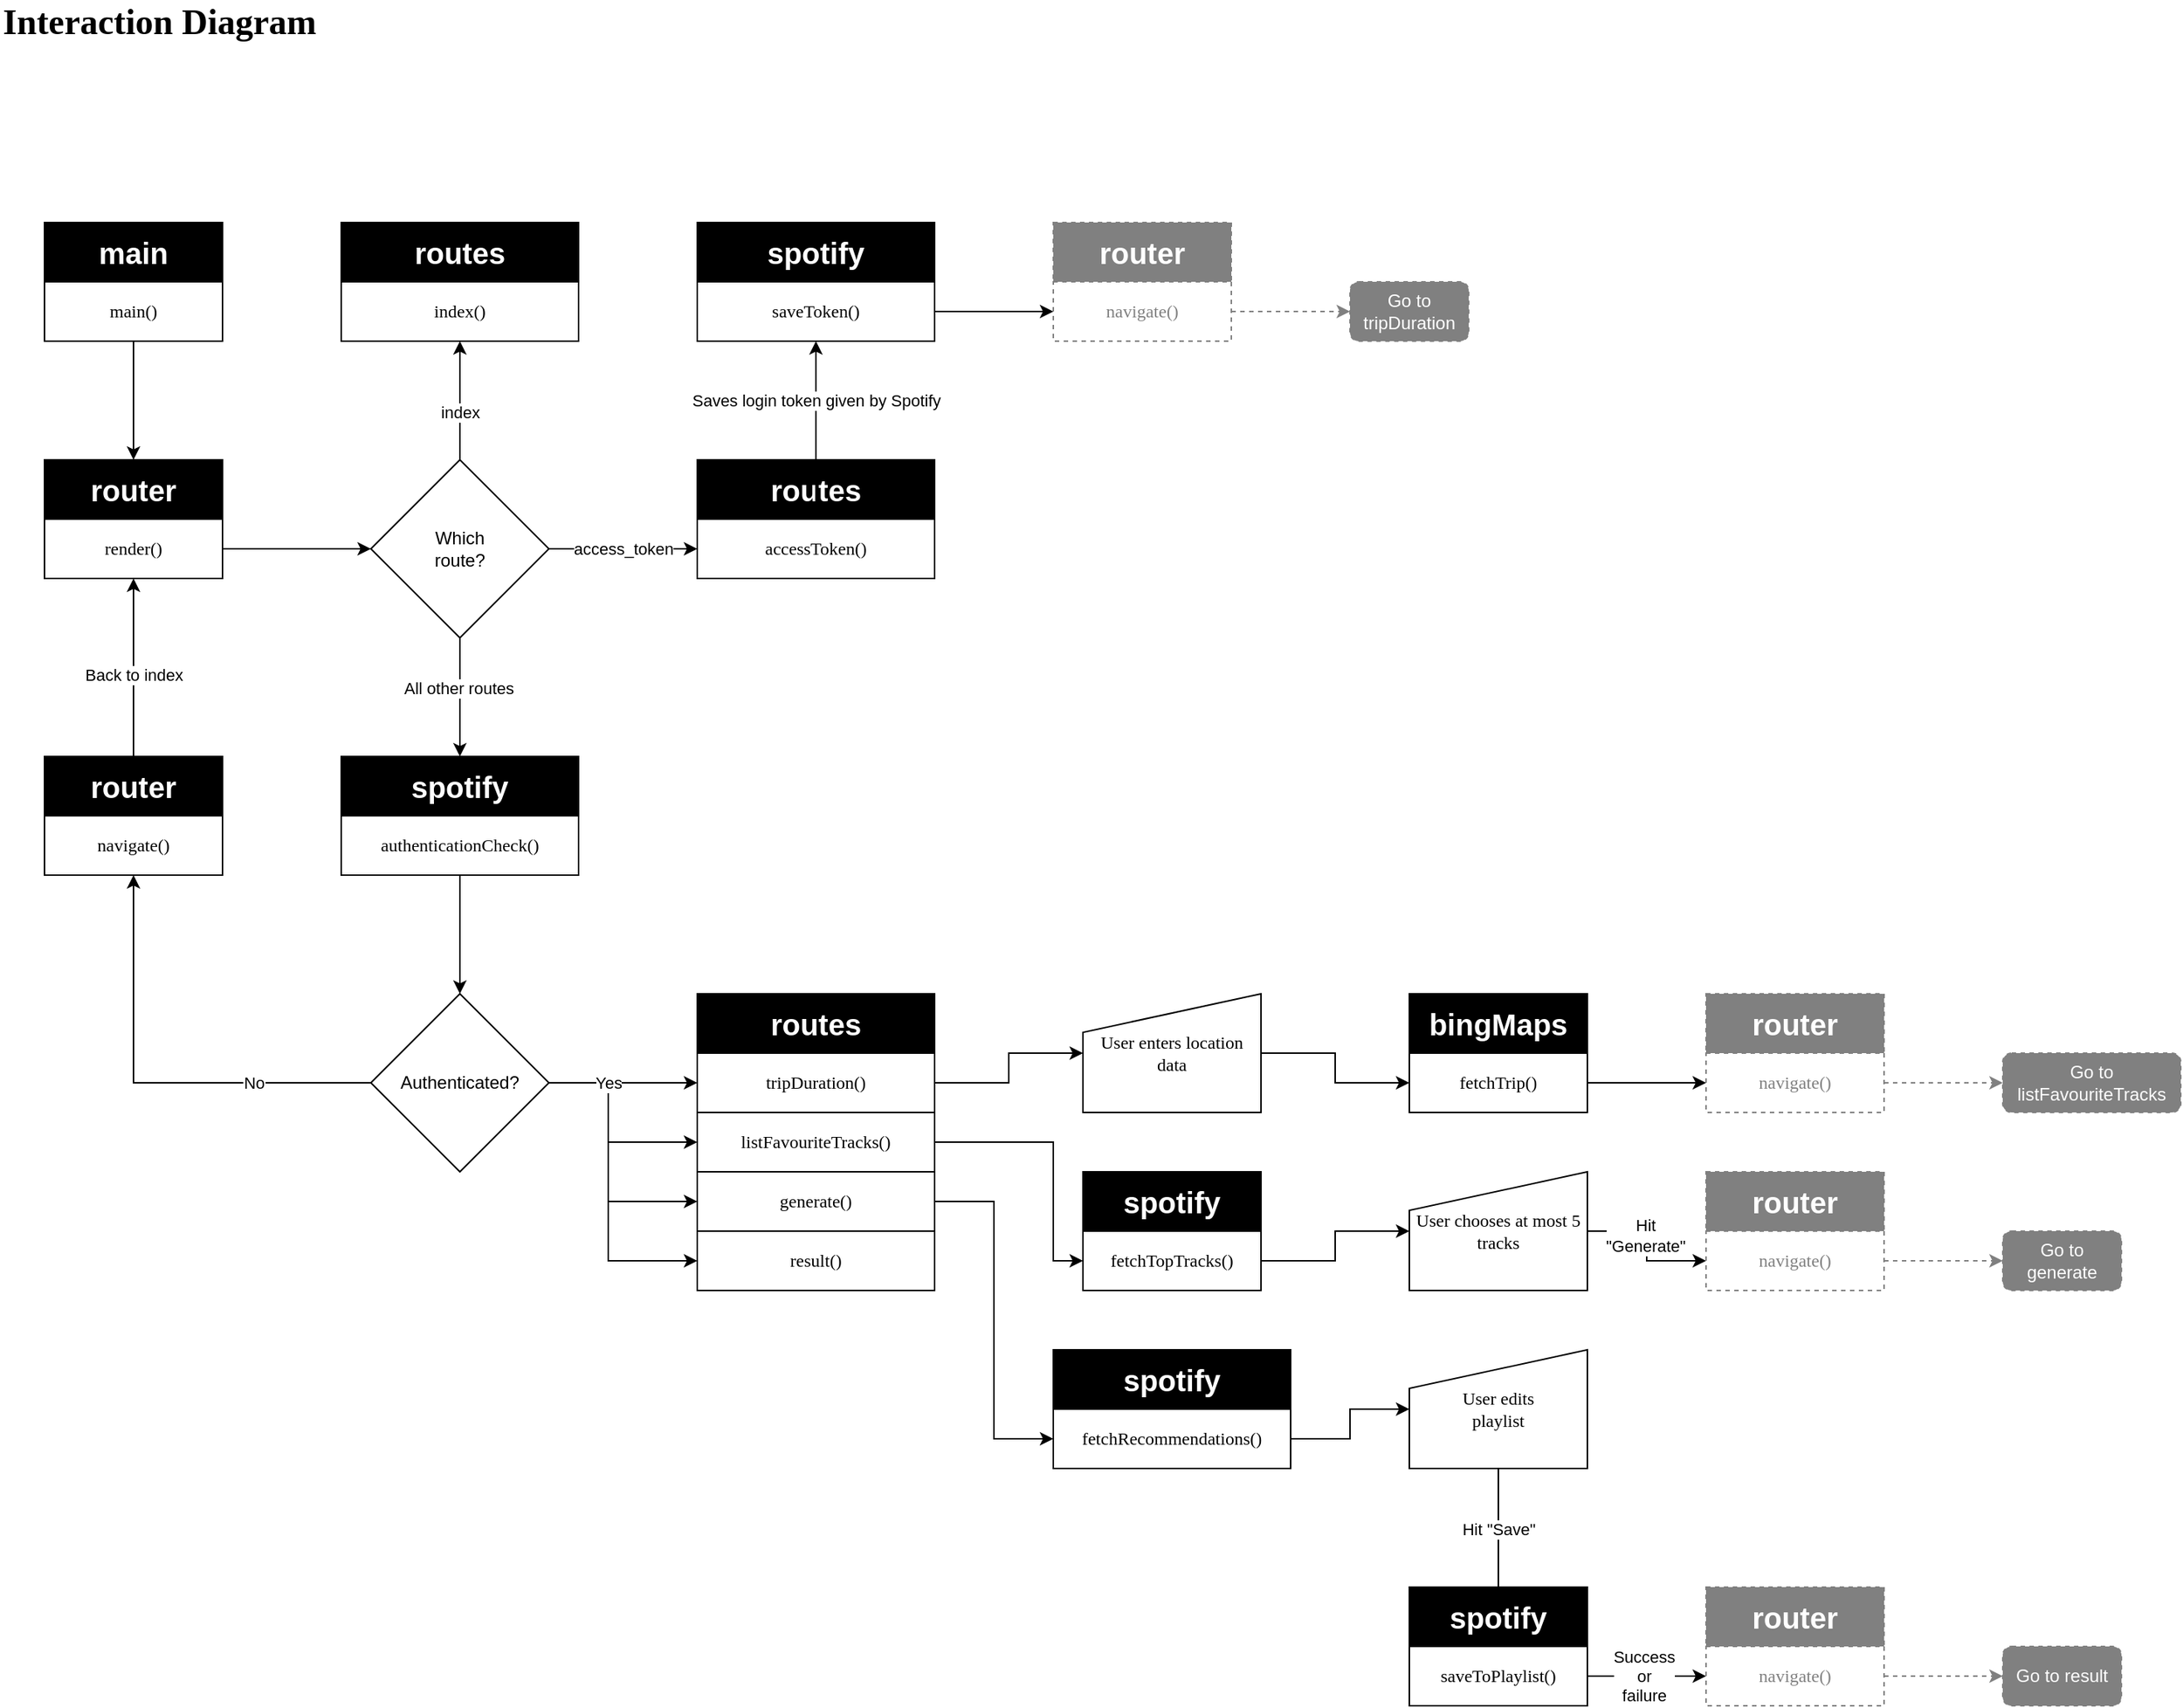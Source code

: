 <mxfile version="14.3.1" type="github">
  <diagram id="eLkn7xKMsyS7eprZn22a" name="Page-1">
    <mxGraphModel dx="1426" dy="892" grid="1" gridSize="10" guides="1" tooltips="1" connect="1" arrows="1" fold="1" page="1" pageScale="1" pageWidth="1169" pageHeight="827" math="0" shadow="0">
      <root>
        <mxCell id="0" />
        <mxCell id="1" parent="0" />
        <mxCell id="46Lw_xT1vmuB0krrrL6Z-1" value="Interaction Diagram" style="text;html=1;align=left;verticalAlign=middle;resizable=0;points=[];autosize=1;fontSize=24;fontStyle=1;fontFamily=Raleway;fontSource=https%3A%2F%2Ffonts.googleapis.com%2Fcss%3Ffamily%3DRaleway;" vertex="1" parent="1">
          <mxGeometry x="10" y="10" width="250" height="30" as="geometry" />
        </mxCell>
        <mxCell id="46Lw_xT1vmuB0krrrL6Z-40" value="" style="group" vertex="1" connectable="0" parent="1">
          <mxGeometry x="960" y="680" width="120" height="80" as="geometry" />
        </mxCell>
        <mxCell id="46Lw_xT1vmuB0krrrL6Z-15" value="bingMaps" style="whiteSpace=wrap;html=1;fontSize=20;align=center;fontStyle=1;fontColor=#FFFFFF;fillColor=#000000;" vertex="1" parent="46Lw_xT1vmuB0krrrL6Z-40">
          <mxGeometry width="120" height="40" as="geometry" />
        </mxCell>
        <mxCell id="46Lw_xT1vmuB0krrrL6Z-26" value="&lt;span style=&quot;font-weight: normal ; font-size: 12px&quot;&gt;&lt;font data-font-src=&quot;https://fonts.googleapis.com/css?family=Inconsolata&quot; face=&quot;Inconsolata&quot; style=&quot;font-size: 12px&quot;&gt;fetchTrip()&lt;/font&gt;&lt;/span&gt;" style="whiteSpace=wrap;html=1;fontSize=12;align=center;fontStyle=1;" vertex="1" parent="46Lw_xT1vmuB0krrrL6Z-40">
          <mxGeometry y="40" width="120" height="40" as="geometry" />
        </mxCell>
        <mxCell id="46Lw_xT1vmuB0krrrL6Z-43" value="" style="group" vertex="1" connectable="0" parent="1">
          <mxGeometry x="40" y="160" width="120" height="80" as="geometry" />
        </mxCell>
        <mxCell id="46Lw_xT1vmuB0krrrL6Z-2" value="main" style="whiteSpace=wrap;html=1;fontSize=20;align=center;fontStyle=1;fillColor=#000000;fontColor=#FFFFFF;" vertex="1" parent="46Lw_xT1vmuB0krrrL6Z-43">
          <mxGeometry width="120" height="40" as="geometry" />
        </mxCell>
        <mxCell id="46Lw_xT1vmuB0krrrL6Z-3" value="&lt;span style=&quot;font-weight: normal; font-size: 12px;&quot;&gt;&lt;font data-font-src=&quot;https://fonts.googleapis.com/css?family=Inconsolata&quot; face=&quot;Inconsolata&quot; style=&quot;font-size: 12px;&quot;&gt;main()&lt;/font&gt;&lt;/span&gt;" style="whiteSpace=wrap;html=1;fontSize=12;align=center;fontStyle=1;" vertex="1" parent="46Lw_xT1vmuB0krrrL6Z-43">
          <mxGeometry y="40" width="120" height="40" as="geometry" />
        </mxCell>
        <mxCell id="46Lw_xT1vmuB0krrrL6Z-49" value="" style="group" vertex="1" connectable="0" parent="1">
          <mxGeometry x="40" y="320" width="120" height="80" as="geometry" />
        </mxCell>
        <mxCell id="46Lw_xT1vmuB0krrrL6Z-45" value="router" style="whiteSpace=wrap;html=1;fontSize=20;align=center;fontStyle=1;fillColor=#000000;fontColor=#FFFFFF;" vertex="1" parent="46Lw_xT1vmuB0krrrL6Z-49">
          <mxGeometry width="120" height="40" as="geometry" />
        </mxCell>
        <mxCell id="46Lw_xT1vmuB0krrrL6Z-46" value="&lt;span style=&quot;font-weight: normal ; font-size: 12px&quot;&gt;&lt;font data-font-src=&quot;https://fonts.googleapis.com/css?family=Inconsolata&quot; face=&quot;Inconsolata&quot; style=&quot;font-size: 12px&quot;&gt;render()&lt;/font&gt;&lt;/span&gt;" style="whiteSpace=wrap;html=1;fontSize=12;align=center;fontStyle=1;" vertex="1" parent="46Lw_xT1vmuB0krrrL6Z-49">
          <mxGeometry y="40" width="120" height="40" as="geometry" />
        </mxCell>
        <mxCell id="46Lw_xT1vmuB0krrrL6Z-50" style="edgeStyle=orthogonalEdgeStyle;rounded=0;orthogonalLoop=1;jettySize=auto;html=1;" edge="1" parent="1" source="46Lw_xT1vmuB0krrrL6Z-3" target="46Lw_xT1vmuB0krrrL6Z-45">
          <mxGeometry relative="1" as="geometry" />
        </mxCell>
        <mxCell id="46Lw_xT1vmuB0krrrL6Z-59" value="" style="group" vertex="1" connectable="0" parent="1">
          <mxGeometry x="240" y="160" width="160" height="80" as="geometry" />
        </mxCell>
        <mxCell id="46Lw_xT1vmuB0krrrL6Z-52" value="routes" style="whiteSpace=wrap;html=1;fontSize=20;align=center;fontStyle=1;fontColor=#FFFFFF;fillColor=#000000;" vertex="1" parent="46Lw_xT1vmuB0krrrL6Z-59">
          <mxGeometry width="160" height="40" as="geometry" />
        </mxCell>
        <mxCell id="46Lw_xT1vmuB0krrrL6Z-53" value="&lt;span style=&quot;font-weight: normal ; font-size: 12px&quot;&gt;&lt;font data-font-src=&quot;https://fonts.googleapis.com/css?family=Inconsolata&quot; face=&quot;Inconsolata&quot; style=&quot;font-size: 12px&quot;&gt;index()&lt;/font&gt;&lt;/span&gt;" style="whiteSpace=wrap;html=1;fontSize=12;align=center;fontStyle=1;" vertex="1" parent="46Lw_xT1vmuB0krrrL6Z-59">
          <mxGeometry y="40" width="160" height="40" as="geometry" />
        </mxCell>
        <mxCell id="46Lw_xT1vmuB0krrrL6Z-63" value="index" style="edgeStyle=orthogonalEdgeStyle;rounded=0;orthogonalLoop=1;jettySize=auto;html=1;entryX=0.5;entryY=1;entryDx=0;entryDy=0;" edge="1" parent="1" source="46Lw_xT1vmuB0krrrL6Z-61" target="46Lw_xT1vmuB0krrrL6Z-53">
          <mxGeometry x="-0.2" relative="1" as="geometry">
            <mxPoint as="offset" />
          </mxGeometry>
        </mxCell>
        <mxCell id="46Lw_xT1vmuB0krrrL6Z-76" style="edgeStyle=orthogonalEdgeStyle;rounded=0;orthogonalLoop=1;jettySize=auto;html=1;" edge="1" parent="1" source="46Lw_xT1vmuB0krrrL6Z-61" target="46Lw_xT1vmuB0krrrL6Z-68">
          <mxGeometry relative="1" as="geometry" />
        </mxCell>
        <mxCell id="46Lw_xT1vmuB0krrrL6Z-77" value="All other routes" style="edgeLabel;html=1;align=center;verticalAlign=middle;resizable=0;points=[];" vertex="1" connectable="0" parent="46Lw_xT1vmuB0krrrL6Z-76">
          <mxGeometry x="-0.155" y="-1" relative="1" as="geometry">
            <mxPoint as="offset" />
          </mxGeometry>
        </mxCell>
        <mxCell id="46Lw_xT1vmuB0krrrL6Z-81" style="edgeStyle=orthogonalEdgeStyle;rounded=0;orthogonalLoop=1;jettySize=auto;html=1;" edge="1" parent="1" source="46Lw_xT1vmuB0krrrL6Z-61" target="46Lw_xT1vmuB0krrrL6Z-78">
          <mxGeometry relative="1" as="geometry" />
        </mxCell>
        <mxCell id="46Lw_xT1vmuB0krrrL6Z-84" value="access_token" style="edgeLabel;html=1;align=center;verticalAlign=middle;resizable=0;points=[];" vertex="1" connectable="0" parent="46Lw_xT1vmuB0krrrL6Z-81">
          <mxGeometry y="-1" relative="1" as="geometry">
            <mxPoint x="-0.1" y="-1" as="offset" />
          </mxGeometry>
        </mxCell>
        <mxCell id="46Lw_xT1vmuB0krrrL6Z-61" value="Which&lt;br&gt;route?" style="rhombus;whiteSpace=wrap;html=1;" vertex="1" parent="1">
          <mxGeometry x="260" y="320" width="120" height="120" as="geometry" />
        </mxCell>
        <mxCell id="46Lw_xT1vmuB0krrrL6Z-62" style="edgeStyle=orthogonalEdgeStyle;rounded=0;orthogonalLoop=1;jettySize=auto;html=1;entryX=0;entryY=0.5;entryDx=0;entryDy=0;" edge="1" parent="1" source="46Lw_xT1vmuB0krrrL6Z-46" target="46Lw_xT1vmuB0krrrL6Z-61">
          <mxGeometry relative="1" as="geometry" />
        </mxCell>
        <mxCell id="46Lw_xT1vmuB0krrrL6Z-75" value="" style="group" vertex="1" connectable="0" parent="1">
          <mxGeometry x="240" y="520" width="160" height="80" as="geometry" />
        </mxCell>
        <mxCell id="46Lw_xT1vmuB0krrrL6Z-67" value="&lt;span style=&quot;font-weight: normal ; font-size: 12px&quot;&gt;&lt;font data-font-src=&quot;https://fonts.googleapis.com/css?family=Inconsolata&quot; face=&quot;Inconsolata&quot; style=&quot;font-size: 12px&quot;&gt;authenticationCheck()&lt;br&gt;&lt;/font&gt;&lt;/span&gt;" style="whiteSpace=wrap;html=1;fontSize=12;align=center;fontStyle=1;" vertex="1" parent="46Lw_xT1vmuB0krrrL6Z-75">
          <mxGeometry y="40" width="160" height="40" as="geometry" />
        </mxCell>
        <mxCell id="46Lw_xT1vmuB0krrrL6Z-68" value="spotify" style="whiteSpace=wrap;html=1;fontSize=20;align=center;fontStyle=1;fontColor=#FFFFFF;fillColor=#000000;" vertex="1" parent="46Lw_xT1vmuB0krrrL6Z-75">
          <mxGeometry width="160" height="40" as="geometry" />
        </mxCell>
        <mxCell id="46Lw_xT1vmuB0krrrL6Z-80" value="" style="group" vertex="1" connectable="0" parent="1">
          <mxGeometry x="480" y="320" width="160" height="80" as="geometry" />
        </mxCell>
        <mxCell id="46Lw_xT1vmuB0krrrL6Z-78" value="&lt;span style=&quot;font-weight: normal ; font-size: 12px&quot;&gt;&lt;font data-font-src=&quot;https://fonts.googleapis.com/css?family=Inconsolata&quot; face=&quot;Inconsolata&quot; style=&quot;font-size: 12px&quot;&gt;accessToken()&lt;/font&gt;&lt;/span&gt;" style="whiteSpace=wrap;html=1;fontSize=12;align=center;fontStyle=1;" vertex="1" parent="46Lw_xT1vmuB0krrrL6Z-80">
          <mxGeometry y="40" width="160" height="40" as="geometry" />
        </mxCell>
        <mxCell id="46Lw_xT1vmuB0krrrL6Z-79" value="routes" style="whiteSpace=wrap;html=1;fontSize=20;align=center;fontStyle=1;fontColor=#FFFFFF;fillColor=#000000;" vertex="1" parent="46Lw_xT1vmuB0krrrL6Z-80">
          <mxGeometry width="160" height="40" as="geometry" />
        </mxCell>
        <mxCell id="46Lw_xT1vmuB0krrrL6Z-96" value="" style="group" vertex="1" connectable="0" parent="1">
          <mxGeometry x="40" y="520" width="120" height="80" as="geometry" />
        </mxCell>
        <mxCell id="46Lw_xT1vmuB0krrrL6Z-92" value="router" style="whiteSpace=wrap;html=1;fontSize=20;align=center;fontStyle=1;fillColor=#000000;fontColor=#FFFFFF;" vertex="1" parent="46Lw_xT1vmuB0krrrL6Z-96">
          <mxGeometry width="120" height="40" as="geometry" />
        </mxCell>
        <mxCell id="46Lw_xT1vmuB0krrrL6Z-95" value="&lt;font face=&quot;Inconsolata&quot;&gt;&lt;span style=&quot;font-weight: normal&quot;&gt;navigate()&lt;/span&gt;&lt;/font&gt;" style="whiteSpace=wrap;html=1;fontSize=12;align=center;fontStyle=1;" vertex="1" parent="46Lw_xT1vmuB0krrrL6Z-96">
          <mxGeometry y="40" width="120" height="40" as="geometry" />
        </mxCell>
        <mxCell id="46Lw_xT1vmuB0krrrL6Z-99" style="edgeStyle=orthogonalEdgeStyle;rounded=0;orthogonalLoop=1;jettySize=auto;html=1;entryX=0.5;entryY=1;entryDx=0;entryDy=0;" edge="1" parent="1" source="46Lw_xT1vmuB0krrrL6Z-92" target="46Lw_xT1vmuB0krrrL6Z-46">
          <mxGeometry relative="1" as="geometry" />
        </mxCell>
        <mxCell id="46Lw_xT1vmuB0krrrL6Z-101" value="Back to index" style="edgeLabel;html=1;align=center;verticalAlign=middle;resizable=0;points=[];" vertex="1" connectable="0" parent="46Lw_xT1vmuB0krrrL6Z-99">
          <mxGeometry x="-0.258" y="-1" relative="1" as="geometry">
            <mxPoint x="-1" y="-10.33" as="offset" />
          </mxGeometry>
        </mxCell>
        <mxCell id="46Lw_xT1vmuB0krrrL6Z-111" value="" style="group" vertex="1" connectable="0" parent="1">
          <mxGeometry x="480" y="160" width="160" height="80" as="geometry" />
        </mxCell>
        <mxCell id="46Lw_xT1vmuB0krrrL6Z-104" value="spotify" style="whiteSpace=wrap;html=1;fontSize=20;align=center;fontStyle=1;fontColor=#FFFFFF;fillColor=#000000;" vertex="1" parent="46Lw_xT1vmuB0krrrL6Z-111">
          <mxGeometry width="160" height="40" as="geometry" />
        </mxCell>
        <mxCell id="46Lw_xT1vmuB0krrrL6Z-106" value="&lt;span style=&quot;font-weight: normal ; font-size: 12px&quot;&gt;&lt;font data-font-src=&quot;https://fonts.googleapis.com/css?family=Inconsolata&quot; face=&quot;Inconsolata&quot; style=&quot;font-size: 12px&quot;&gt;saveToken()&lt;/font&gt;&lt;/span&gt;" style="whiteSpace=wrap;html=1;fontSize=12;align=center;fontStyle=1;" vertex="1" parent="46Lw_xT1vmuB0krrrL6Z-111">
          <mxGeometry y="40" width="160" height="40" as="geometry" />
        </mxCell>
        <mxCell id="46Lw_xT1vmuB0krrrL6Z-112" style="edgeStyle=orthogonalEdgeStyle;rounded=0;orthogonalLoop=1;jettySize=auto;html=1;" edge="1" parent="1" source="46Lw_xT1vmuB0krrrL6Z-78" target="46Lw_xT1vmuB0krrrL6Z-106">
          <mxGeometry relative="1" as="geometry" />
        </mxCell>
        <mxCell id="46Lw_xT1vmuB0krrrL6Z-128" value="Saves login token given by Spotify" style="edgeLabel;html=1;align=center;verticalAlign=middle;resizable=0;points=[];" vertex="1" connectable="0" parent="46Lw_xT1vmuB0krrrL6Z-112">
          <mxGeometry x="0.19" y="-2" relative="1" as="geometry">
            <mxPoint x="-2" y="-8.4" as="offset" />
          </mxGeometry>
        </mxCell>
        <mxCell id="46Lw_xT1vmuB0krrrL6Z-116" style="edgeStyle=orthogonalEdgeStyle;rounded=0;orthogonalLoop=1;jettySize=auto;html=1;entryX=0.5;entryY=1;entryDx=0;entryDy=0;" edge="1" parent="1" source="46Lw_xT1vmuB0krrrL6Z-113" target="46Lw_xT1vmuB0krrrL6Z-95">
          <mxGeometry relative="1" as="geometry" />
        </mxCell>
        <mxCell id="46Lw_xT1vmuB0krrrL6Z-118" value="No" style="edgeLabel;html=1;align=center;verticalAlign=middle;resizable=0;points=[];" vertex="1" connectable="0" parent="46Lw_xT1vmuB0krrrL6Z-116">
          <mxGeometry x="-0.472" y="-2" relative="1" as="geometry">
            <mxPoint y="2" as="offset" />
          </mxGeometry>
        </mxCell>
        <mxCell id="46Lw_xT1vmuB0krrrL6Z-117" style="edgeStyle=orthogonalEdgeStyle;rounded=0;orthogonalLoop=1;jettySize=auto;html=1;" edge="1" parent="1" source="46Lw_xT1vmuB0krrrL6Z-113" target="46Lw_xT1vmuB0krrrL6Z-33">
          <mxGeometry relative="1" as="geometry" />
        </mxCell>
        <mxCell id="46Lw_xT1vmuB0krrrL6Z-120" style="edgeStyle=orthogonalEdgeStyle;rounded=0;orthogonalLoop=1;jettySize=auto;html=1;entryX=0;entryY=0.5;entryDx=0;entryDy=0;" edge="1" parent="1" source="46Lw_xT1vmuB0krrrL6Z-113" target="46Lw_xT1vmuB0krrrL6Z-35">
          <mxGeometry relative="1" as="geometry">
            <Array as="points">
              <mxPoint x="420" y="740" />
              <mxPoint x="420" y="780" />
            </Array>
          </mxGeometry>
        </mxCell>
        <mxCell id="46Lw_xT1vmuB0krrrL6Z-121" style="edgeStyle=orthogonalEdgeStyle;rounded=0;orthogonalLoop=1;jettySize=auto;html=1;" edge="1" parent="1" source="46Lw_xT1vmuB0krrrL6Z-113" target="46Lw_xT1vmuB0krrrL6Z-38">
          <mxGeometry relative="1" as="geometry">
            <Array as="points">
              <mxPoint x="420" y="740" />
              <mxPoint x="420" y="820" />
            </Array>
          </mxGeometry>
        </mxCell>
        <mxCell id="46Lw_xT1vmuB0krrrL6Z-156" style="edgeStyle=orthogonalEdgeStyle;rounded=0;orthogonalLoop=1;jettySize=auto;html=1;entryX=0;entryY=0.5;entryDx=0;entryDy=0;strokeColor=#000000;" edge="1" parent="1" source="46Lw_xT1vmuB0krrrL6Z-113" target="46Lw_xT1vmuB0krrrL6Z-155">
          <mxGeometry relative="1" as="geometry">
            <Array as="points">
              <mxPoint x="420" y="740" />
              <mxPoint x="420" y="860" />
            </Array>
          </mxGeometry>
        </mxCell>
        <mxCell id="46Lw_xT1vmuB0krrrL6Z-157" value="Yes" style="edgeLabel;html=1;align=center;verticalAlign=middle;resizable=0;points=[];" vertex="1" connectable="0" parent="46Lw_xT1vmuB0krrrL6Z-156">
          <mxGeometry x="-0.686" y="-1" relative="1" as="geometry">
            <mxPoint x="5.58" y="-1" as="offset" />
          </mxGeometry>
        </mxCell>
        <mxCell id="46Lw_xT1vmuB0krrrL6Z-113" value="Authenticated?" style="rhombus;whiteSpace=wrap;html=1;" vertex="1" parent="1">
          <mxGeometry x="260" y="680" width="120" height="120" as="geometry" />
        </mxCell>
        <mxCell id="46Lw_xT1vmuB0krrrL6Z-114" style="edgeStyle=orthogonalEdgeStyle;rounded=0;orthogonalLoop=1;jettySize=auto;html=1;entryX=0.5;entryY=0;entryDx=0;entryDy=0;" edge="1" parent="1" source="46Lw_xT1vmuB0krrrL6Z-67" target="46Lw_xT1vmuB0krrrL6Z-113">
          <mxGeometry relative="1" as="geometry" />
        </mxCell>
        <mxCell id="46Lw_xT1vmuB0krrrL6Z-115" value="" style="group" vertex="1" connectable="0" parent="1">
          <mxGeometry x="480" y="680" width="160" height="160" as="geometry" />
        </mxCell>
        <mxCell id="46Lw_xT1vmuB0krrrL6Z-16" value="routes" style="whiteSpace=wrap;html=1;fontSize=20;align=center;fontStyle=1;fontColor=#FFFFFF;fillColor=#000000;" vertex="1" parent="46Lw_xT1vmuB0krrrL6Z-115">
          <mxGeometry width="160" height="40" as="geometry" />
        </mxCell>
        <mxCell id="46Lw_xT1vmuB0krrrL6Z-33" value="&lt;span style=&quot;font-weight: normal ; font-size: 12px&quot;&gt;&lt;font data-font-src=&quot;https://fonts.googleapis.com/css?family=Inconsolata&quot; face=&quot;Inconsolata&quot; style=&quot;font-size: 12px&quot;&gt;tripDuration()&lt;/font&gt;&lt;/span&gt;" style="whiteSpace=wrap;html=1;fontSize=12;align=center;fontStyle=1;" vertex="1" parent="46Lw_xT1vmuB0krrrL6Z-115">
          <mxGeometry y="40" width="160" height="40" as="geometry" />
        </mxCell>
        <mxCell id="46Lw_xT1vmuB0krrrL6Z-35" value="&lt;font face=&quot;Inconsolata&quot;&gt;&lt;span style=&quot;font-weight: normal&quot;&gt;listFavouriteTracks()&lt;/span&gt;&lt;/font&gt;" style="whiteSpace=wrap;html=1;fontSize=12;align=center;fontStyle=1;" vertex="1" parent="46Lw_xT1vmuB0krrrL6Z-115">
          <mxGeometry y="80" width="160" height="40" as="geometry" />
        </mxCell>
        <mxCell id="46Lw_xT1vmuB0krrrL6Z-38" value="&lt;font face=&quot;Inconsolata&quot;&gt;&lt;span style=&quot;font-weight: normal&quot;&gt;generate()&lt;/span&gt;&lt;/font&gt;" style="whiteSpace=wrap;html=1;fontSize=12;align=center;fontStyle=1;" vertex="1" parent="46Lw_xT1vmuB0krrrL6Z-115">
          <mxGeometry y="120" width="160" height="40" as="geometry" />
        </mxCell>
        <mxCell id="46Lw_xT1vmuB0krrrL6Z-123" value="" style="group" vertex="1" connectable="0" parent="1">
          <mxGeometry x="720" y="160" width="120" height="80" as="geometry" />
        </mxCell>
        <mxCell id="46Lw_xT1vmuB0krrrL6Z-124" value="router" style="whiteSpace=wrap;html=1;fontSize=20;align=center;fontStyle=1;fontColor=#FFFFFF;fillColor=#808080;strokeColor=#808080;dashed=1;" vertex="1" parent="46Lw_xT1vmuB0krrrL6Z-123">
          <mxGeometry width="120" height="40" as="geometry" />
        </mxCell>
        <mxCell id="46Lw_xT1vmuB0krrrL6Z-125" value="&lt;span style=&quot;font-weight: normal ; font-size: 12px&quot;&gt;&lt;font data-font-src=&quot;https://fonts.googleapis.com/css?family=Inconsolata&quot; face=&quot;Inconsolata&quot; style=&quot;font-size: 12px&quot; color=&quot;#808080&quot;&gt;navigate()&lt;/font&gt;&lt;/span&gt;" style="whiteSpace=wrap;html=1;fontSize=12;align=center;fontStyle=1;dashed=1;strokeColor=#808080;" vertex="1" parent="46Lw_xT1vmuB0krrrL6Z-123">
          <mxGeometry y="40" width="120" height="40" as="geometry" />
        </mxCell>
        <mxCell id="46Lw_xT1vmuB0krrrL6Z-126" style="edgeStyle=orthogonalEdgeStyle;rounded=0;orthogonalLoop=1;jettySize=auto;html=1;" edge="1" parent="1" source="46Lw_xT1vmuB0krrrL6Z-106" target="46Lw_xT1vmuB0krrrL6Z-125">
          <mxGeometry relative="1" as="geometry" />
        </mxCell>
        <mxCell id="46Lw_xT1vmuB0krrrL6Z-131" value="&lt;font color=&quot;#ffffff&quot;&gt;&lt;span&gt;Go to tripDuration&lt;/span&gt;&lt;/font&gt;" style="rounded=1;whiteSpace=wrap;html=1;strokeColor=#808080;dashed=1;fillColor=#808080;" vertex="1" parent="1">
          <mxGeometry x="920" y="200" width="80" height="40" as="geometry" />
        </mxCell>
        <mxCell id="46Lw_xT1vmuB0krrrL6Z-132" style="edgeStyle=orthogonalEdgeStyle;rounded=0;orthogonalLoop=1;jettySize=auto;html=1;strokeColor=#808080;dashed=1;" edge="1" parent="1" source="46Lw_xT1vmuB0krrrL6Z-125" target="46Lw_xT1vmuB0krrrL6Z-131">
          <mxGeometry relative="1" as="geometry" />
        </mxCell>
        <mxCell id="46Lw_xT1vmuB0krrrL6Z-139" style="edgeStyle=orthogonalEdgeStyle;rounded=0;orthogonalLoop=1;jettySize=auto;html=1;strokeColor=#000000;" edge="1" parent="1" source="46Lw_xT1vmuB0krrrL6Z-137" target="46Lw_xT1vmuB0krrrL6Z-26">
          <mxGeometry relative="1" as="geometry" />
        </mxCell>
        <mxCell id="46Lw_xT1vmuB0krrrL6Z-137" value="&lt;font face=&quot;Inconsolata&quot; data-font-src=&quot;https://fonts.googleapis.com/css?family=Inconsolata&quot;&gt;User enters location data&lt;/font&gt;" style="html=1;strokeWidth=1;shape=manualInput;whiteSpace=wrap;rounded=0;size=26;arcSize=11;fillColor=#FFFFFF;" vertex="1" parent="1">
          <mxGeometry x="740" y="680" width="120" height="80" as="geometry" />
        </mxCell>
        <mxCell id="46Lw_xT1vmuB0krrrL6Z-138" style="edgeStyle=orthogonalEdgeStyle;rounded=0;orthogonalLoop=1;jettySize=auto;html=1;entryX=0;entryY=0.5;entryDx=0;entryDy=0;strokeColor=#000000;" edge="1" parent="1" source="46Lw_xT1vmuB0krrrL6Z-33" target="46Lw_xT1vmuB0krrrL6Z-137">
          <mxGeometry relative="1" as="geometry" />
        </mxCell>
        <mxCell id="46Lw_xT1vmuB0krrrL6Z-142" value="" style="group" vertex="1" connectable="0" parent="1">
          <mxGeometry x="740" y="800" width="120" height="80" as="geometry" />
        </mxCell>
        <mxCell id="46Lw_xT1vmuB0krrrL6Z-23" value="&lt;span style=&quot;font-weight: normal ; font-size: 12px&quot;&gt;&lt;font data-font-src=&quot;https://fonts.googleapis.com/css?family=Inconsolata&quot; face=&quot;Inconsolata&quot; style=&quot;font-size: 12px&quot;&gt;fetchTopTracks()&lt;br&gt;&lt;/font&gt;&lt;/span&gt;" style="whiteSpace=wrap;html=1;fontSize=12;align=center;fontStyle=1;" vertex="1" parent="46Lw_xT1vmuB0krrrL6Z-142">
          <mxGeometry y="40" width="120.0" height="40" as="geometry" />
        </mxCell>
        <mxCell id="46Lw_xT1vmuB0krrrL6Z-141" value="spotify" style="whiteSpace=wrap;html=1;fontSize=20;align=center;fontStyle=1;fontColor=#FFFFFF;fillColor=#000000;" vertex="1" parent="46Lw_xT1vmuB0krrrL6Z-142">
          <mxGeometry width="120.0" height="40" as="geometry" />
        </mxCell>
        <mxCell id="46Lw_xT1vmuB0krrrL6Z-144" style="edgeStyle=orthogonalEdgeStyle;rounded=0;orthogonalLoop=1;jettySize=auto;html=1;entryX=0;entryY=0.5;entryDx=0;entryDy=0;strokeColor=#000000;" edge="1" parent="1" source="46Lw_xT1vmuB0krrrL6Z-35" target="46Lw_xT1vmuB0krrrL6Z-23">
          <mxGeometry relative="1" as="geometry">
            <Array as="points">
              <mxPoint x="720" y="780" />
              <mxPoint x="720" y="860" />
            </Array>
          </mxGeometry>
        </mxCell>
        <mxCell id="46Lw_xT1vmuB0krrrL6Z-169" style="edgeStyle=orthogonalEdgeStyle;rounded=0;orthogonalLoop=1;jettySize=auto;html=1;strokeColor=#000000;" edge="1" parent="1" source="46Lw_xT1vmuB0krrrL6Z-146" target="46Lw_xT1vmuB0krrrL6Z-166">
          <mxGeometry relative="1" as="geometry" />
        </mxCell>
        <mxCell id="46Lw_xT1vmuB0krrrL6Z-170" value="Hit&lt;br&gt;&quot;Generate&quot;" style="edgeLabel;html=1;align=center;verticalAlign=middle;resizable=0;points=[];" vertex="1" connectable="0" parent="46Lw_xT1vmuB0krrrL6Z-169">
          <mxGeometry x="-0.143" y="-1" relative="1" as="geometry">
            <mxPoint as="offset" />
          </mxGeometry>
        </mxCell>
        <mxCell id="46Lw_xT1vmuB0krrrL6Z-146" value="&lt;font face=&quot;Inconsolata&quot;&gt;User chooses at most 5 tracks&lt;/font&gt;" style="html=1;strokeWidth=1;shape=manualInput;whiteSpace=wrap;rounded=0;size=26;arcSize=11;fillColor=#FFFFFF;" vertex="1" parent="1">
          <mxGeometry x="960" y="800" width="120" height="80" as="geometry" />
        </mxCell>
        <mxCell id="46Lw_xT1vmuB0krrrL6Z-147" style="edgeStyle=orthogonalEdgeStyle;rounded=0;orthogonalLoop=1;jettySize=auto;html=1;strokeColor=#000000;" edge="1" parent="1" source="46Lw_xT1vmuB0krrrL6Z-23" target="46Lw_xT1vmuB0krrrL6Z-146">
          <mxGeometry relative="1" as="geometry" />
        </mxCell>
        <mxCell id="46Lw_xT1vmuB0krrrL6Z-151" style="edgeStyle=orthogonalEdgeStyle;rounded=0;orthogonalLoop=1;jettySize=auto;html=1;strokeColor=#000000;" edge="1" parent="1" source="46Lw_xT1vmuB0krrrL6Z-24" target="46Lw_xT1vmuB0krrrL6Z-150">
          <mxGeometry relative="1" as="geometry" />
        </mxCell>
        <mxCell id="46Lw_xT1vmuB0krrrL6Z-24" value="&lt;span style=&quot;font-weight: normal ; font-size: 12px&quot;&gt;&lt;font data-font-src=&quot;https://fonts.googleapis.com/css?family=Inconsolata&quot; face=&quot;Inconsolata&quot; style=&quot;font-size: 12px&quot;&gt;fetchRecommendations()&lt;br&gt;&lt;/font&gt;&lt;/span&gt;" style="whiteSpace=wrap;html=1;fontSize=12;align=center;fontStyle=1;" vertex="1" parent="1">
          <mxGeometry x="720" y="960" width="160" height="40" as="geometry" />
        </mxCell>
        <mxCell id="46Lw_xT1vmuB0krrrL6Z-148" value="spotify" style="whiteSpace=wrap;html=1;fontSize=20;align=center;fontStyle=1;fontColor=#FFFFFF;fillColor=#000000;" vertex="1" parent="1">
          <mxGeometry x="720" y="920" width="160" height="40" as="geometry" />
        </mxCell>
        <mxCell id="46Lw_xT1vmuB0krrrL6Z-149" style="edgeStyle=orthogonalEdgeStyle;rounded=0;orthogonalLoop=1;jettySize=auto;html=1;entryX=0;entryY=0.5;entryDx=0;entryDy=0;strokeColor=#000000;" edge="1" parent="1" source="46Lw_xT1vmuB0krrrL6Z-38" target="46Lw_xT1vmuB0krrrL6Z-24">
          <mxGeometry relative="1" as="geometry">
            <Array as="points">
              <mxPoint x="680" y="820" />
              <mxPoint x="680" y="980" />
            </Array>
          </mxGeometry>
        </mxCell>
        <mxCell id="46Lw_xT1vmuB0krrrL6Z-152" style="edgeStyle=orthogonalEdgeStyle;rounded=0;orthogonalLoop=1;jettySize=auto;html=1;strokeColor=#000000;" edge="1" parent="1" source="46Lw_xT1vmuB0krrrL6Z-150" target="46Lw_xT1vmuB0krrrL6Z-25">
          <mxGeometry relative="1" as="geometry" />
        </mxCell>
        <mxCell id="46Lw_xT1vmuB0krrrL6Z-153" value="Hit &quot;Save&quot;" style="edgeLabel;html=1;align=center;verticalAlign=middle;resizable=0;points=[];" vertex="1" connectable="0" parent="46Lw_xT1vmuB0krrrL6Z-152">
          <mxGeometry x="-0.177" relative="1" as="geometry">
            <mxPoint y="-9.2" as="offset" />
          </mxGeometry>
        </mxCell>
        <mxCell id="46Lw_xT1vmuB0krrrL6Z-150" value="&lt;font face=&quot;Inconsolata&quot;&gt;User edits&lt;br&gt;playlist&lt;/font&gt;" style="html=1;strokeWidth=1;shape=manualInput;whiteSpace=wrap;rounded=0;size=26;arcSize=11;fillColor=#FFFFFF;" vertex="1" parent="1">
          <mxGeometry x="960" y="920" width="120" height="80" as="geometry" />
        </mxCell>
        <mxCell id="46Lw_xT1vmuB0krrrL6Z-176" style="edgeStyle=orthogonalEdgeStyle;rounded=0;orthogonalLoop=1;jettySize=auto;html=1;strokeColor=#000000;" edge="1" parent="1" source="46Lw_xT1vmuB0krrrL6Z-25" target="46Lw_xT1vmuB0krrrL6Z-173">
          <mxGeometry relative="1" as="geometry" />
        </mxCell>
        <mxCell id="46Lw_xT1vmuB0krrrL6Z-178" value="Success&lt;br&gt;or&lt;br&gt;failure" style="edgeLabel;html=1;align=center;verticalAlign=middle;resizable=0;points=[];" vertex="1" connectable="0" parent="46Lw_xT1vmuB0krrrL6Z-176">
          <mxGeometry x="-0.046" relative="1" as="geometry">
            <mxPoint as="offset" />
          </mxGeometry>
        </mxCell>
        <mxCell id="46Lw_xT1vmuB0krrrL6Z-25" value="&lt;span style=&quot;font-weight: normal ; font-size: 12px&quot;&gt;&lt;font data-font-src=&quot;https://fonts.googleapis.com/css?family=Inconsolata&quot; face=&quot;Inconsolata&quot; style=&quot;font-size: 12px&quot;&gt;saveToPlaylist()&lt;br&gt;&lt;/font&gt;&lt;/span&gt;" style="whiteSpace=wrap;html=1;fontSize=12;align=center;fontStyle=1;" vertex="1" parent="1">
          <mxGeometry x="960" y="1120" width="120" height="40" as="geometry" />
        </mxCell>
        <mxCell id="46Lw_xT1vmuB0krrrL6Z-154" value="spotify" style="whiteSpace=wrap;html=1;fontSize=20;align=center;fontStyle=1;fontColor=#FFFFFF;fillColor=#000000;" vertex="1" parent="1">
          <mxGeometry x="960" y="1080" width="120" height="40" as="geometry" />
        </mxCell>
        <mxCell id="46Lw_xT1vmuB0krrrL6Z-155" value="&lt;font face=&quot;Inconsolata&quot;&gt;&lt;span style=&quot;font-weight: normal&quot;&gt;result()&lt;/span&gt;&lt;/font&gt;" style="whiteSpace=wrap;html=1;fontSize=12;align=center;fontStyle=1;" vertex="1" parent="1">
          <mxGeometry x="480" y="840" width="160" height="40" as="geometry" />
        </mxCell>
        <mxCell id="46Lw_xT1vmuB0krrrL6Z-158" value="" style="group" vertex="1" connectable="0" parent="1">
          <mxGeometry x="1160" y="680" width="120" height="80" as="geometry" />
        </mxCell>
        <mxCell id="46Lw_xT1vmuB0krrrL6Z-159" value="router" style="whiteSpace=wrap;html=1;fontSize=20;align=center;fontStyle=1;fontColor=#FFFFFF;fillColor=#808080;strokeColor=#808080;dashed=1;" vertex="1" parent="46Lw_xT1vmuB0krrrL6Z-158">
          <mxGeometry width="120" height="40" as="geometry" />
        </mxCell>
        <mxCell id="46Lw_xT1vmuB0krrrL6Z-160" value="&lt;span style=&quot;font-weight: normal ; font-size: 12px&quot;&gt;&lt;font data-font-src=&quot;https://fonts.googleapis.com/css?family=Inconsolata&quot; face=&quot;Inconsolata&quot; style=&quot;font-size: 12px&quot; color=&quot;#808080&quot;&gt;navigate()&lt;/font&gt;&lt;/span&gt;" style="whiteSpace=wrap;html=1;fontSize=12;align=center;fontStyle=1;dashed=1;strokeColor=#808080;" vertex="1" parent="46Lw_xT1vmuB0krrrL6Z-158">
          <mxGeometry y="40" width="120" height="40" as="geometry" />
        </mxCell>
        <mxCell id="46Lw_xT1vmuB0krrrL6Z-161" value="&lt;font color=&quot;#ffffff&quot;&gt;&lt;span&gt;Go to&lt;br&gt;listFavouriteTracks&lt;br&gt;&lt;/span&gt;&lt;/font&gt;" style="rounded=1;whiteSpace=wrap;html=1;strokeColor=#808080;dashed=1;fillColor=#808080;" vertex="1" parent="1">
          <mxGeometry x="1360" y="720" width="120" height="40" as="geometry" />
        </mxCell>
        <mxCell id="46Lw_xT1vmuB0krrrL6Z-162" style="edgeStyle=orthogonalEdgeStyle;rounded=0;orthogonalLoop=1;jettySize=auto;html=1;strokeColor=#808080;dashed=1;" edge="1" source="46Lw_xT1vmuB0krrrL6Z-160" target="46Lw_xT1vmuB0krrrL6Z-161" parent="1">
          <mxGeometry relative="1" as="geometry" />
        </mxCell>
        <mxCell id="46Lw_xT1vmuB0krrrL6Z-163" style="edgeStyle=orthogonalEdgeStyle;rounded=0;orthogonalLoop=1;jettySize=auto;html=1;strokeColor=#000000;" edge="1" parent="1" source="46Lw_xT1vmuB0krrrL6Z-26" target="46Lw_xT1vmuB0krrrL6Z-160">
          <mxGeometry relative="1" as="geometry" />
        </mxCell>
        <mxCell id="46Lw_xT1vmuB0krrrL6Z-164" value="" style="group" vertex="1" connectable="0" parent="1">
          <mxGeometry x="1160" y="800" width="120" height="80" as="geometry" />
        </mxCell>
        <mxCell id="46Lw_xT1vmuB0krrrL6Z-165" value="router" style="whiteSpace=wrap;html=1;fontSize=20;align=center;fontStyle=1;fontColor=#FFFFFF;fillColor=#808080;strokeColor=#808080;dashed=1;" vertex="1" parent="46Lw_xT1vmuB0krrrL6Z-164">
          <mxGeometry width="120" height="40" as="geometry" />
        </mxCell>
        <mxCell id="46Lw_xT1vmuB0krrrL6Z-166" value="&lt;span style=&quot;font-weight: normal ; font-size: 12px&quot;&gt;&lt;font data-font-src=&quot;https://fonts.googleapis.com/css?family=Inconsolata&quot; face=&quot;Inconsolata&quot; style=&quot;font-size: 12px&quot; color=&quot;#808080&quot;&gt;navigate()&lt;/font&gt;&lt;/span&gt;" style="whiteSpace=wrap;html=1;fontSize=12;align=center;fontStyle=1;dashed=1;strokeColor=#808080;" vertex="1" parent="46Lw_xT1vmuB0krrrL6Z-164">
          <mxGeometry y="40" width="120" height="40" as="geometry" />
        </mxCell>
        <mxCell id="46Lw_xT1vmuB0krrrL6Z-167" value="&lt;font color=&quot;#ffffff&quot;&gt;&lt;span&gt;Go to generate&lt;br&gt;&lt;/span&gt;&lt;/font&gt;" style="rounded=1;whiteSpace=wrap;html=1;strokeColor=#808080;dashed=1;fillColor=#808080;" vertex="1" parent="1">
          <mxGeometry x="1360" y="840" width="80" height="40" as="geometry" />
        </mxCell>
        <mxCell id="46Lw_xT1vmuB0krrrL6Z-168" style="edgeStyle=orthogonalEdgeStyle;rounded=0;orthogonalLoop=1;jettySize=auto;html=1;strokeColor=#808080;dashed=1;" edge="1" source="46Lw_xT1vmuB0krrrL6Z-166" target="46Lw_xT1vmuB0krrrL6Z-167" parent="1">
          <mxGeometry relative="1" as="geometry" />
        </mxCell>
        <mxCell id="46Lw_xT1vmuB0krrrL6Z-171" value="" style="group" vertex="1" connectable="0" parent="1">
          <mxGeometry x="1160" y="1080" width="120" height="80" as="geometry" />
        </mxCell>
        <mxCell id="46Lw_xT1vmuB0krrrL6Z-172" value="router" style="whiteSpace=wrap;html=1;fontSize=20;align=center;fontStyle=1;fontColor=#FFFFFF;fillColor=#808080;strokeColor=#808080;dashed=1;" vertex="1" parent="46Lw_xT1vmuB0krrrL6Z-171">
          <mxGeometry width="120" height="40" as="geometry" />
        </mxCell>
        <mxCell id="46Lw_xT1vmuB0krrrL6Z-173" value="&lt;span style=&quot;font-weight: normal ; font-size: 12px&quot;&gt;&lt;font data-font-src=&quot;https://fonts.googleapis.com/css?family=Inconsolata&quot; face=&quot;Inconsolata&quot; style=&quot;font-size: 12px&quot; color=&quot;#808080&quot;&gt;navigate()&lt;/font&gt;&lt;/span&gt;" style="whiteSpace=wrap;html=1;fontSize=12;align=center;fontStyle=1;dashed=1;strokeColor=#808080;" vertex="1" parent="46Lw_xT1vmuB0krrrL6Z-171">
          <mxGeometry y="40" width="120" height="40" as="geometry" />
        </mxCell>
        <mxCell id="46Lw_xT1vmuB0krrrL6Z-174" value="&lt;font color=&quot;#ffffff&quot;&gt;&lt;span&gt;Go to result&lt;br&gt;&lt;/span&gt;&lt;/font&gt;" style="rounded=1;whiteSpace=wrap;html=1;strokeColor=#808080;dashed=1;fillColor=#808080;" vertex="1" parent="1">
          <mxGeometry x="1360" y="1120" width="80" height="40" as="geometry" />
        </mxCell>
        <mxCell id="46Lw_xT1vmuB0krrrL6Z-175" style="edgeStyle=orthogonalEdgeStyle;rounded=0;orthogonalLoop=1;jettySize=auto;html=1;strokeColor=#808080;dashed=1;" edge="1" source="46Lw_xT1vmuB0krrrL6Z-173" target="46Lw_xT1vmuB0krrrL6Z-174" parent="1">
          <mxGeometry relative="1" as="geometry" />
        </mxCell>
      </root>
    </mxGraphModel>
  </diagram>
</mxfile>
